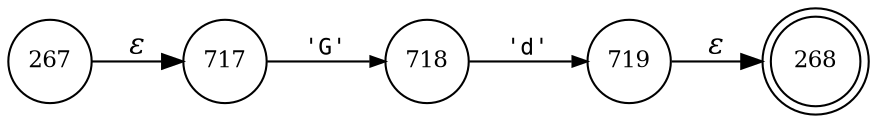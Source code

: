 digraph ATN {
rankdir=LR;
s268[fontsize=11, label="268", shape=doublecircle, fixedsize=true, width=.6];
s267[fontsize=11,label="267", shape=circle, fixedsize=true, width=.55, peripheries=1];
s717[fontsize=11,label="717", shape=circle, fixedsize=true, width=.55, peripheries=1];
s718[fontsize=11,label="718", shape=circle, fixedsize=true, width=.55, peripheries=1];
s719[fontsize=11,label="719", shape=circle, fixedsize=true, width=.55, peripheries=1];
s267 -> s717 [fontname="Times-Italic", label="&epsilon;"];
s717 -> s718 [fontsize=11, fontname="Courier", arrowsize=.7, label = "'G'", arrowhead = normal];
s718 -> s719 [fontsize=11, fontname="Courier", arrowsize=.7, label = "'d'", arrowhead = normal];
s719 -> s268 [fontname="Times-Italic", label="&epsilon;"];
}
